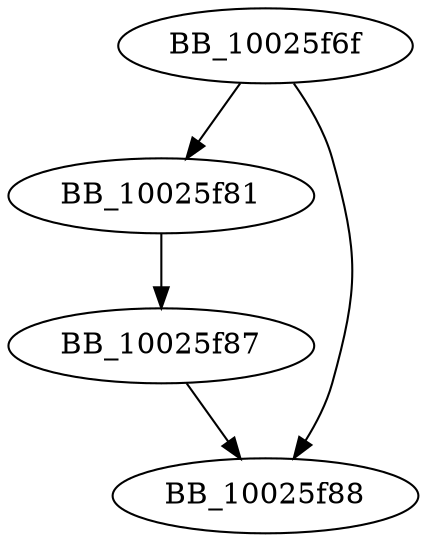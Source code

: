 DiGraph sub_10025F6F{
BB_10025f6f->BB_10025f81
BB_10025f6f->BB_10025f88
BB_10025f81->BB_10025f87
BB_10025f87->BB_10025f88
}
